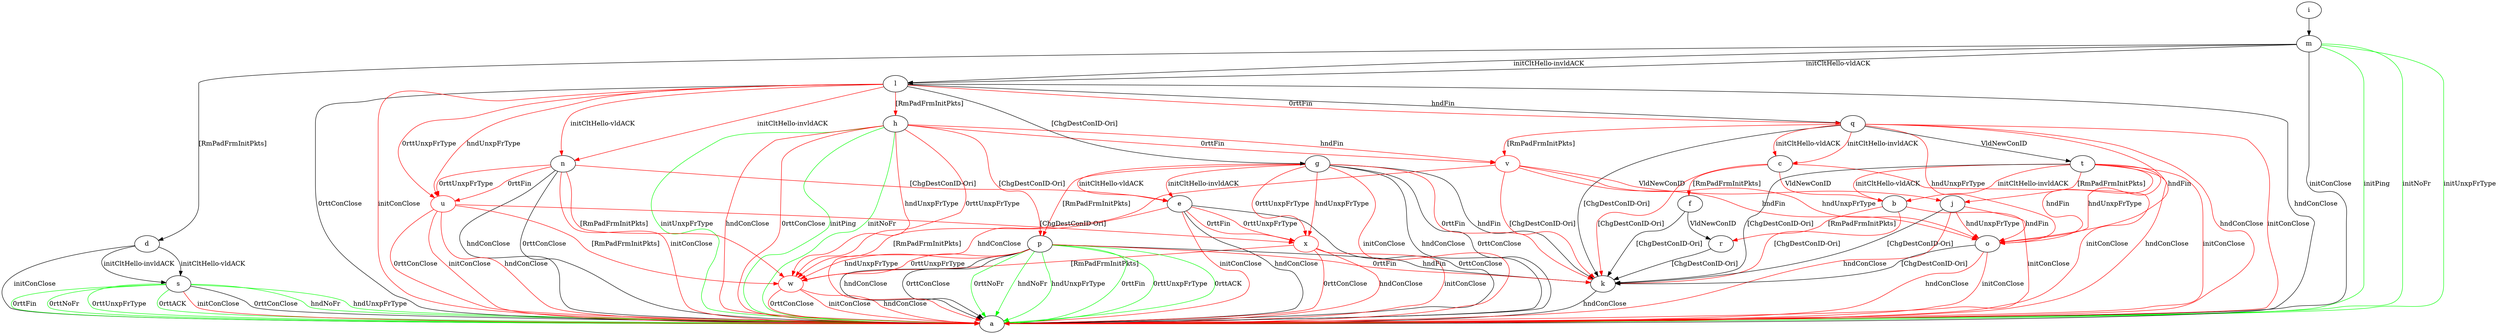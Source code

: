 digraph "" {
	b -> a	[key=0,
		color=red,
		label="initConClose "];
	b -> k	[key=0,
		color=red,
		label="[ChgDestConID-Ori] "];
	b -> r	[key=0,
		color=red,
		label="[RmPadFrmInitPkts] "];
	c -> a	[key=0,
		color=red,
		label="initConClose "];
	c -> b	[key=0,
		color=red,
		label="VldNewConID "];
	c -> f	[key=0,
		color=red,
		label="[RmPadFrmInitPkts] "];
	c -> k	[key=0,
		color=red,
		label="[ChgDestConID-Ori] "];
	d -> a	[key=0,
		label="initConClose "];
	d -> s	[key=0,
		label="initCltHello-vldACK "];
	d -> s	[key=1,
		label="initCltHello-invldACK "];
	e -> a	[key=0,
		label="hndConClose "];
	e -> a	[key=1,
		label="0rttConClose "];
	e -> a	[key=2,
		color=red,
		label="initConClose "];
	w	[color=red];
	e -> w	[key=0,
		color=red,
		label="[RmPadFrmInitPkts] "];
	x	[color=red];
	e -> x	[key=0,
		color=red,
		label="0rttFin "];
	e -> x	[key=1,
		color=red,
		label="0rttUnxpFrType "];
	f -> k	[key=0,
		label="[ChgDestConID-Ori] "];
	f -> r	[key=0,
		label="VldNewConID "];
	g -> a	[key=0,
		label="hndConClose "];
	g -> a	[key=1,
		label="0rttConClose "];
	g -> a	[key=2,
		color=red,
		label="initConClose "];
	g -> e	[key=0,
		color=red,
		label="initCltHello-vldACK "];
	g -> e	[key=1,
		color=red,
		label="initCltHello-invldACK "];
	g -> k	[key=0,
		label="hndFin "];
	g -> k	[key=1,
		color=red,
		label="0rttFin "];
	g -> p	[key=0,
		color=red,
		label="[RmPadFrmInitPkts] "];
	g -> x	[key=0,
		color=red,
		label="hndUnxpFrType "];
	g -> x	[key=1,
		color=red,
		label="0rttUnxpFrType "];
	h -> a	[key=0,
		color=green,
		label="initPing "];
	h -> a	[key=1,
		color=green,
		label="initNoFr "];
	h -> a	[key=2,
		color=green,
		label="initUnxpFrType "];
	h -> a	[key=3,
		color=red,
		label="hndConClose "];
	h -> a	[key=4,
		color=red,
		label="0rttConClose "];
	h -> p	[key=0,
		color=red,
		label="[ChgDestConID-Ori] "];
	v	[color=red];
	h -> v	[key=0,
		color=red,
		label="hndFin "];
	h -> v	[key=1,
		color=red,
		label="0rttFin "];
	h -> w	[key=0,
		color=red,
		label="hndUnxpFrType "];
	h -> w	[key=1,
		color=red,
		label="0rttUnxpFrType "];
	i -> m	[key=0];
	j -> a	[key=0,
		color=red,
		label="hndConClose "];
	j -> k	[key=0,
		label="[ChgDestConID-Ori] "];
	j -> o	[key=0,
		color=red,
		label="hndFin "];
	j -> o	[key=1,
		color=red,
		label="hndUnxpFrType "];
	k -> a	[key=0,
		label="hndConClose "];
	l -> a	[key=0,
		label="hndConClose "];
	l -> a	[key=1,
		label="0rttConClose "];
	l -> a	[key=2,
		color=red,
		label="initConClose "];
	l -> g	[key=0,
		label="[ChgDestConID-Ori] "];
	l -> h	[key=0,
		color=red,
		label="[RmPadFrmInitPkts] "];
	l -> n	[key=0,
		color=red,
		label="initCltHello-vldACK "];
	l -> n	[key=1,
		color=red,
		label="initCltHello-invldACK "];
	l -> q	[key=0,
		label="hndFin "];
	l -> q	[key=1,
		color=red,
		label="0rttFin "];
	u	[color=red];
	l -> u	[key=0,
		color=red,
		label="hndUnxpFrType "];
	l -> u	[key=1,
		color=red,
		label="0rttUnxpFrType "];
	m -> a	[key=0,
		label="initConClose "];
	m -> a	[key=1,
		color=green,
		label="initPing "];
	m -> a	[key=2,
		color=green,
		label="initNoFr "];
	m -> a	[key=3,
		color=green,
		label="initUnxpFrType "];
	m -> d	[key=0,
		label="[RmPadFrmInitPkts] "];
	m -> l	[key=0,
		label="initCltHello-vldACK "];
	m -> l	[key=1,
		label="initCltHello-invldACK "];
	n -> a	[key=0,
		label="hndConClose "];
	n -> a	[key=1,
		label="0rttConClose "];
	n -> a	[key=2,
		color=red,
		label="initConClose "];
	n -> e	[key=0,
		color=red,
		label="[ChgDestConID-Ori] "];
	n -> u	[key=0,
		color=red,
		label="0rttFin "];
	n -> u	[key=1,
		color=red,
		label="0rttUnxpFrType "];
	n -> w	[key=0,
		color=red,
		label="[RmPadFrmInitPkts] "];
	o -> a	[key=0,
		color=red,
		label="initConClose "];
	o -> a	[key=1,
		color=red,
		label="hndConClose "];
	o -> k	[key=0,
		label="[ChgDestConID-Ori] "];
	p -> a	[key=0,
		label="hndConClose "];
	p -> a	[key=1,
		label="0rttConClose "];
	p -> a	[key=2,
		color=green,
		label="hndNoFr "];
	p -> a	[key=3,
		color=green,
		label="hndUnxpFrType "];
	p -> a	[key=4,
		color=green,
		label="0rttFin "];
	p -> a	[key=5,
		color=green,
		label="0rttNoFr "];
	p -> a	[key=6,
		color=green,
		label="0rttUnxpFrType "];
	p -> a	[key=7,
		color=green,
		label="0rttACK "];
	p -> k	[key=0,
		label="hndFin "];
	p -> k	[key=1,
		color=red,
		label="0rttFin "];
	p -> w	[key=0,
		color=red,
		label="hndUnxpFrType "];
	p -> w	[key=1,
		color=red,
		label="0rttUnxpFrType "];
	q -> a	[key=0,
		color=red,
		label="initConClose "];
	q -> a	[key=1,
		color=red,
		label="hndConClose "];
	q -> c	[key=0,
		color=red,
		label="initCltHello-vldACK "];
	q -> c	[key=1,
		color=red,
		label="initCltHello-invldACK "];
	q -> k	[key=0,
		label="[ChgDestConID-Ori] "];
	q -> o	[key=0,
		color=red,
		label="hndFin "];
	q -> o	[key=1,
		color=red,
		label="hndUnxpFrType "];
	q -> t	[key=0,
		label="VldNewConID "];
	q -> v	[key=0,
		color=red,
		label="[RmPadFrmInitPkts] "];
	r -> k	[key=0,
		label="[ChgDestConID-Ori] "];
	s -> a	[key=0,
		label="0rttConClose "];
	s -> a	[key=1,
		color=green,
		label="hndNoFr "];
	s -> a	[key=2,
		color=green,
		label="hndUnxpFrType "];
	s -> a	[key=3,
		color=green,
		label="0rttFin "];
	s -> a	[key=4,
		color=green,
		label="0rttNoFr "];
	s -> a	[key=5,
		color=green,
		label="0rttUnxpFrType "];
	s -> a	[key=6,
		color=green,
		label="0rttACK "];
	s -> a	[key=7,
		color=red,
		label="initConClose "];
	t -> a	[key=0,
		color=red,
		label="initConClose "];
	t -> a	[key=1,
		color=red,
		label="hndConClose "];
	t -> b	[key=0,
		color=red,
		label="initCltHello-vldACK "];
	t -> b	[key=1,
		color=red,
		label="initCltHello-invldACK "];
	t -> j	[key=0,
		color=red,
		label="[RmPadFrmInitPkts] "];
	t -> k	[key=0,
		label="[ChgDestConID-Ori] "];
	t -> o	[key=0,
		color=red,
		label="hndFin "];
	t -> o	[key=1,
		color=red,
		label="hndUnxpFrType "];
	u -> a	[key=0,
		color=red,
		label="initConClose "];
	u -> a	[key=1,
		color=red,
		label="hndConClose "];
	u -> a	[key=2,
		color=red,
		label="0rttConClose "];
	u -> w	[key=0,
		color=red,
		label="[RmPadFrmInitPkts] "];
	u -> x	[key=0,
		color=red,
		label="[ChgDestConID-Ori] "];
	v -> a	[key=0,
		color=red,
		label="hndConClose "];
	v -> j	[key=0,
		color=red,
		label="VldNewConID "];
	v -> k	[key=0,
		color=red,
		label="[ChgDestConID-Ori] "];
	v -> o	[key=0,
		color=red,
		label="hndFin "];
	v -> o	[key=1,
		color=red,
		label="hndUnxpFrType "];
	w -> a	[key=0,
		color=red,
		label="initConClose "];
	w -> a	[key=1,
		color=red,
		label="hndConClose "];
	w -> a	[key=2,
		color=red,
		label="0rttConClose "];
	x -> a	[key=0,
		color=red,
		label="initConClose "];
	x -> a	[key=1,
		color=red,
		label="hndConClose "];
	x -> a	[key=2,
		color=red,
		label="0rttConClose "];
	x -> w	[key=0,
		color=red,
		label="[RmPadFrmInitPkts] "];
}

